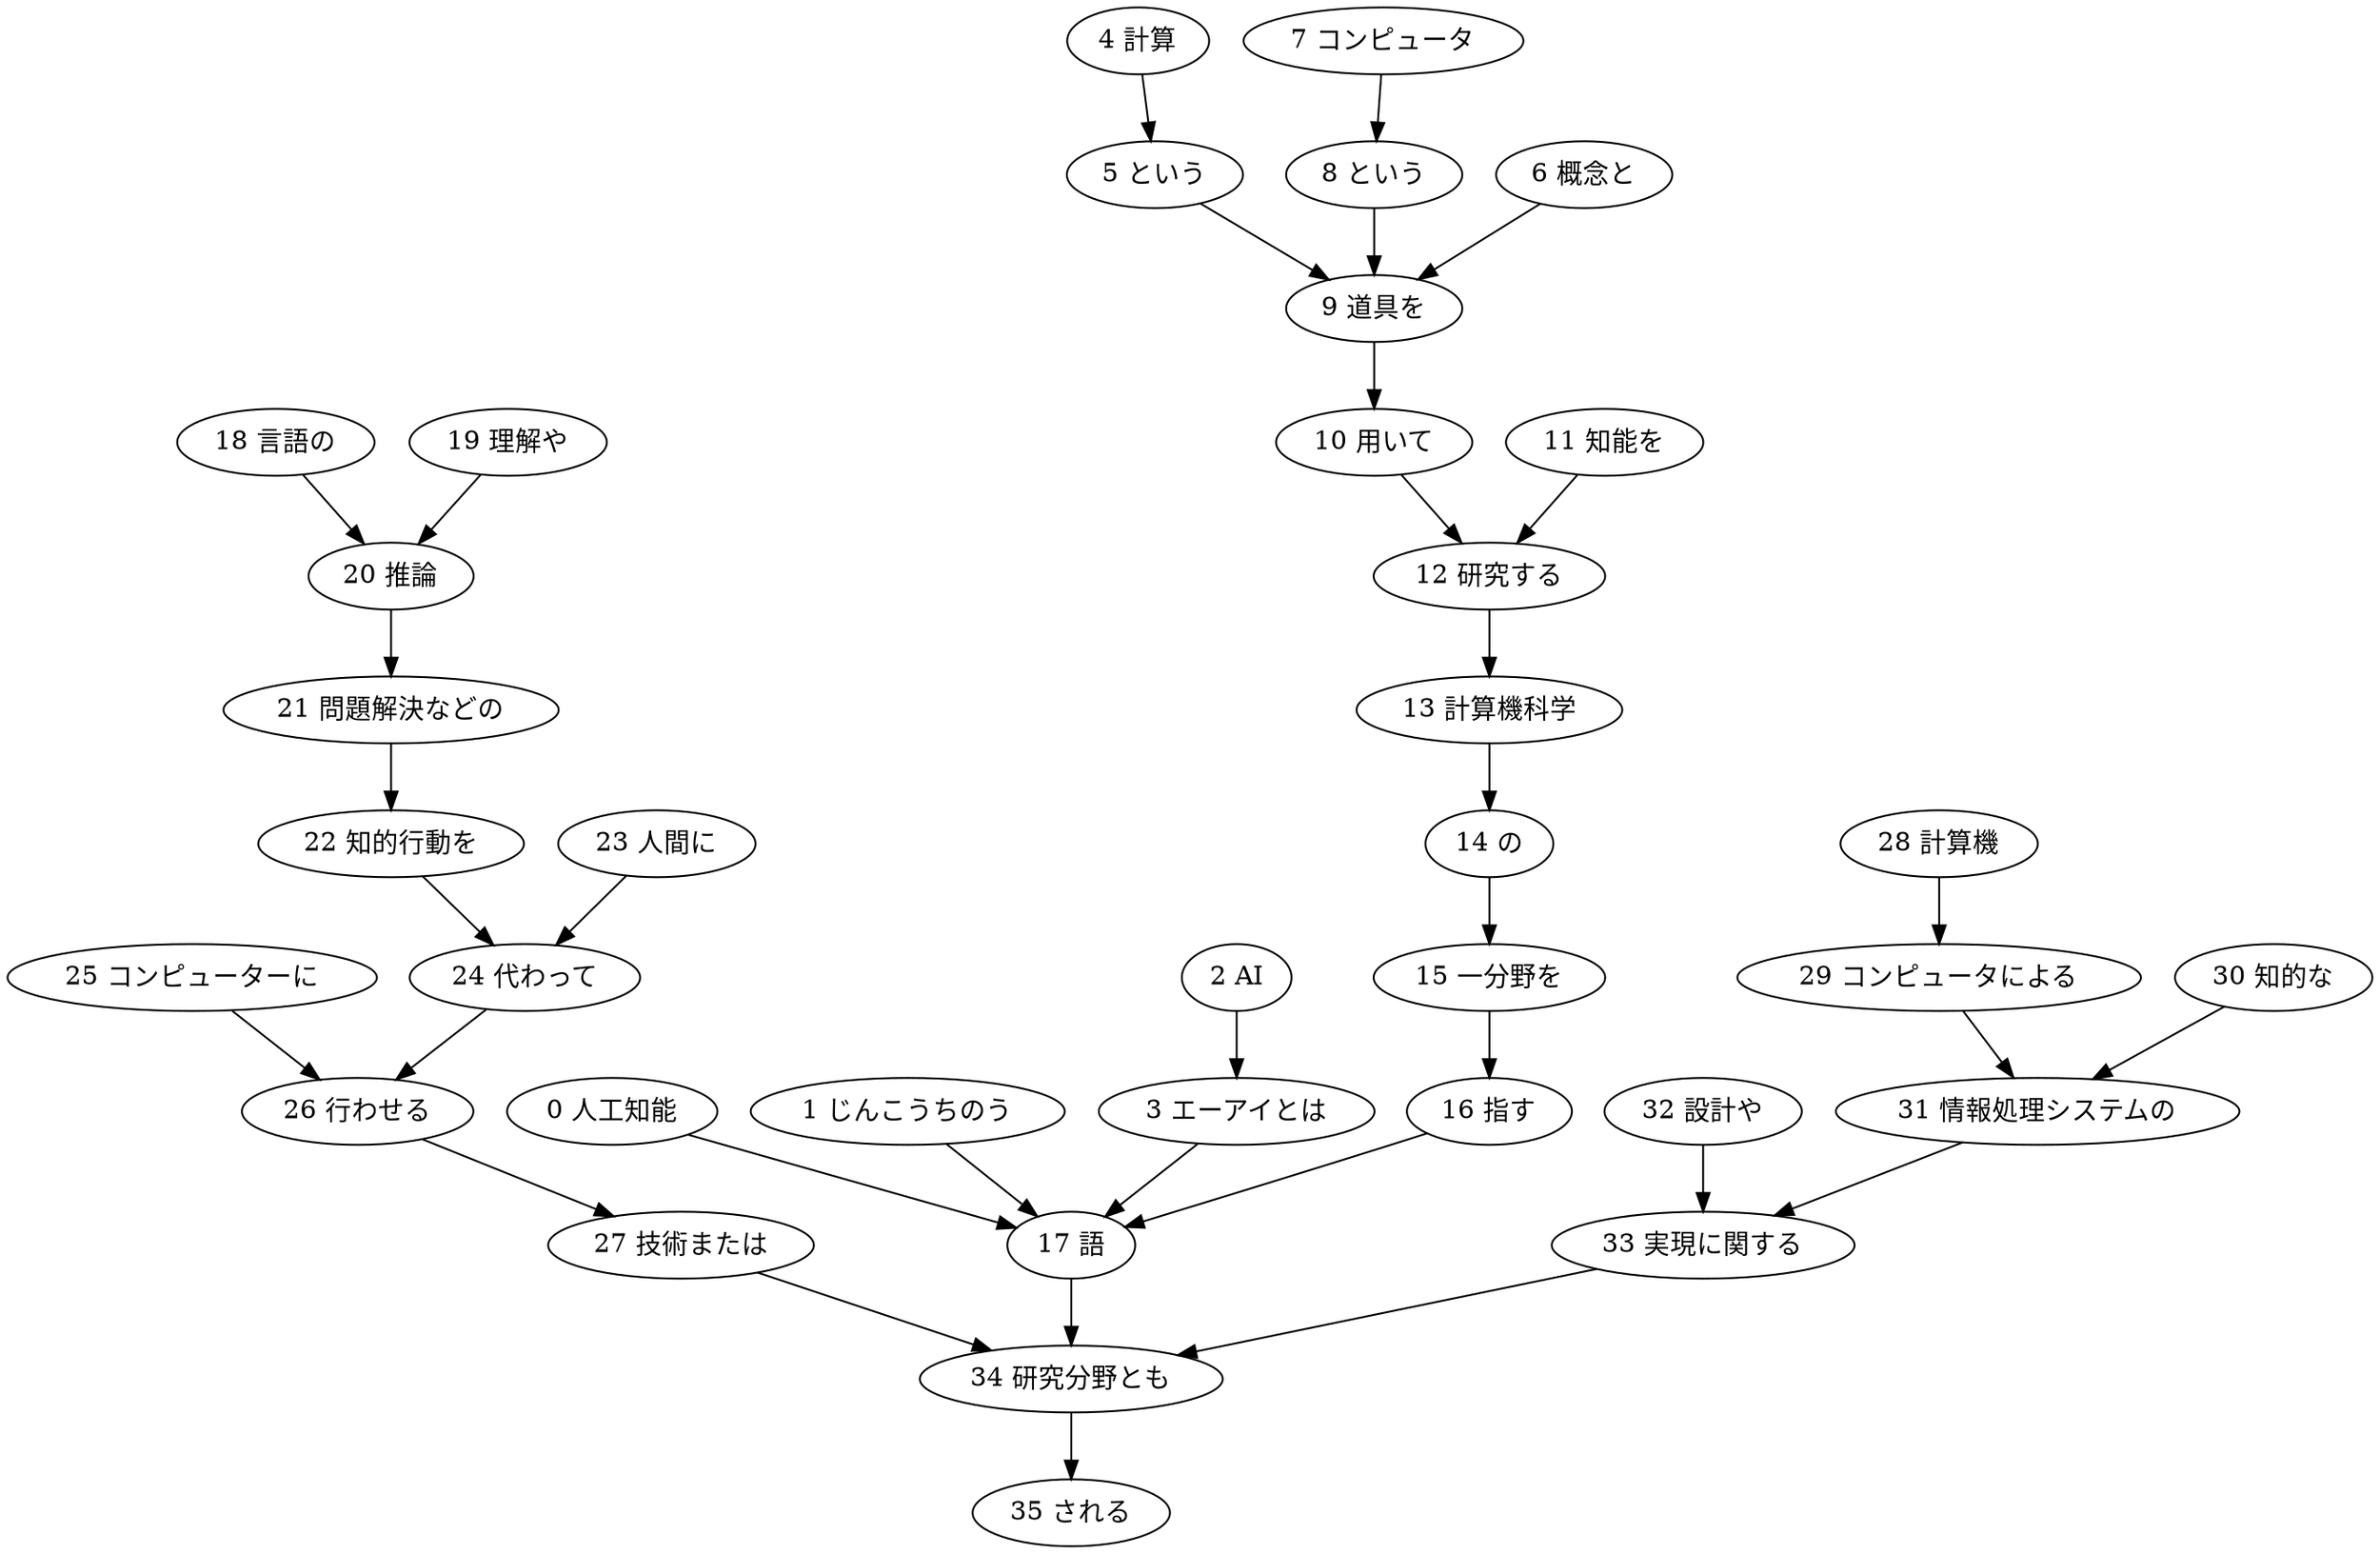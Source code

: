 digraph {
	"2 AI"
	"3 エーアイとは"
	"2 AI" -> "3 エーアイとは"
	"4 計算"
	"5 という"
	"4 計算" -> "5 という"
	"7 コンピュータ"
	"8 という"
	"7 コンピュータ" -> "8 という"
	"5 という"
	"9 道具を"
	"5 という" -> "9 道具を"
	"6 概念と"
	"9 道具を"
	"6 概念と" -> "9 道具を"
	"8 という"
	"9 道具を"
	"8 という" -> "9 道具を"
	"9 道具を"
	"10 用いて"
	"9 道具を" -> "10 用いて"
	"10 用いて"
	"12 研究する"
	"10 用いて" -> "12 研究する"
	"11 知能を"
	"12 研究する"
	"11 知能を" -> "12 研究する"
	"12 研究する"
	"13 計算機科学"
	"12 研究する" -> "13 計算機科学"
	"13 計算機科学"
	"14 の"
	"13 計算機科学" -> "14 の"
	"14 の"
	"15 一分野を"
	"14 の" -> "15 一分野を"
	"15 一分野を"
	"16 指す"
	"15 一分野を" -> "16 指す"
	"0 人工知能"
	"17 語"
	"0 人工知能" -> "17 語"
	"1 じんこうちのう"
	"17 語"
	"1 じんこうちのう" -> "17 語"
	"3 エーアイとは"
	"17 語"
	"3 エーアイとは" -> "17 語"
	"16 指す"
	"17 語"
	"16 指す" -> "17 語"
	"18 言語の"
	"20 推論"
	"18 言語の" -> "20 推論"
	"19 理解や"
	"20 推論"
	"19 理解や" -> "20 推論"
	"20 推論"
	"21 問題解決などの"
	"20 推論" -> "21 問題解決などの"
	"21 問題解決などの"
	"22 知的行動を"
	"21 問題解決などの" -> "22 知的行動を"
	"22 知的行動を"
	"24 代わって"
	"22 知的行動を" -> "24 代わって"
	"23 人間に"
	"24 代わって"
	"23 人間に" -> "24 代わって"
	"24 代わって"
	"26 行わせる"
	"24 代わって" -> "26 行わせる"
	"25 コンピューターに"
	"26 行わせる"
	"25 コンピューターに" -> "26 行わせる"
	"26 行わせる"
	"27 技術または"
	"26 行わせる" -> "27 技術または"
	"28 計算機"
	"29 コンピュータによる"
	"28 計算機" -> "29 コンピュータによる"
	"29 コンピュータによる"
	"31 情報処理システムの"
	"29 コンピュータによる" -> "31 情報処理システムの"
	"30 知的な"
	"31 情報処理システムの"
	"30 知的な" -> "31 情報処理システムの"
	"31 情報処理システムの"
	"33 実現に関する"
	"31 情報処理システムの" -> "33 実現に関する"
	"32 設計や"
	"33 実現に関する"
	"32 設計や" -> "33 実現に関する"
	"17 語"
	"34 研究分野とも"
	"17 語" -> "34 研究分野とも"
	"27 技術または"
	"34 研究分野とも"
	"27 技術または" -> "34 研究分野とも"
	"33 実現に関する"
	"34 研究分野とも"
	"33 実現に関する" -> "34 研究分野とも"
	"34 研究分野とも"
	"35 される"
	"34 研究分野とも" -> "35 される"
}
